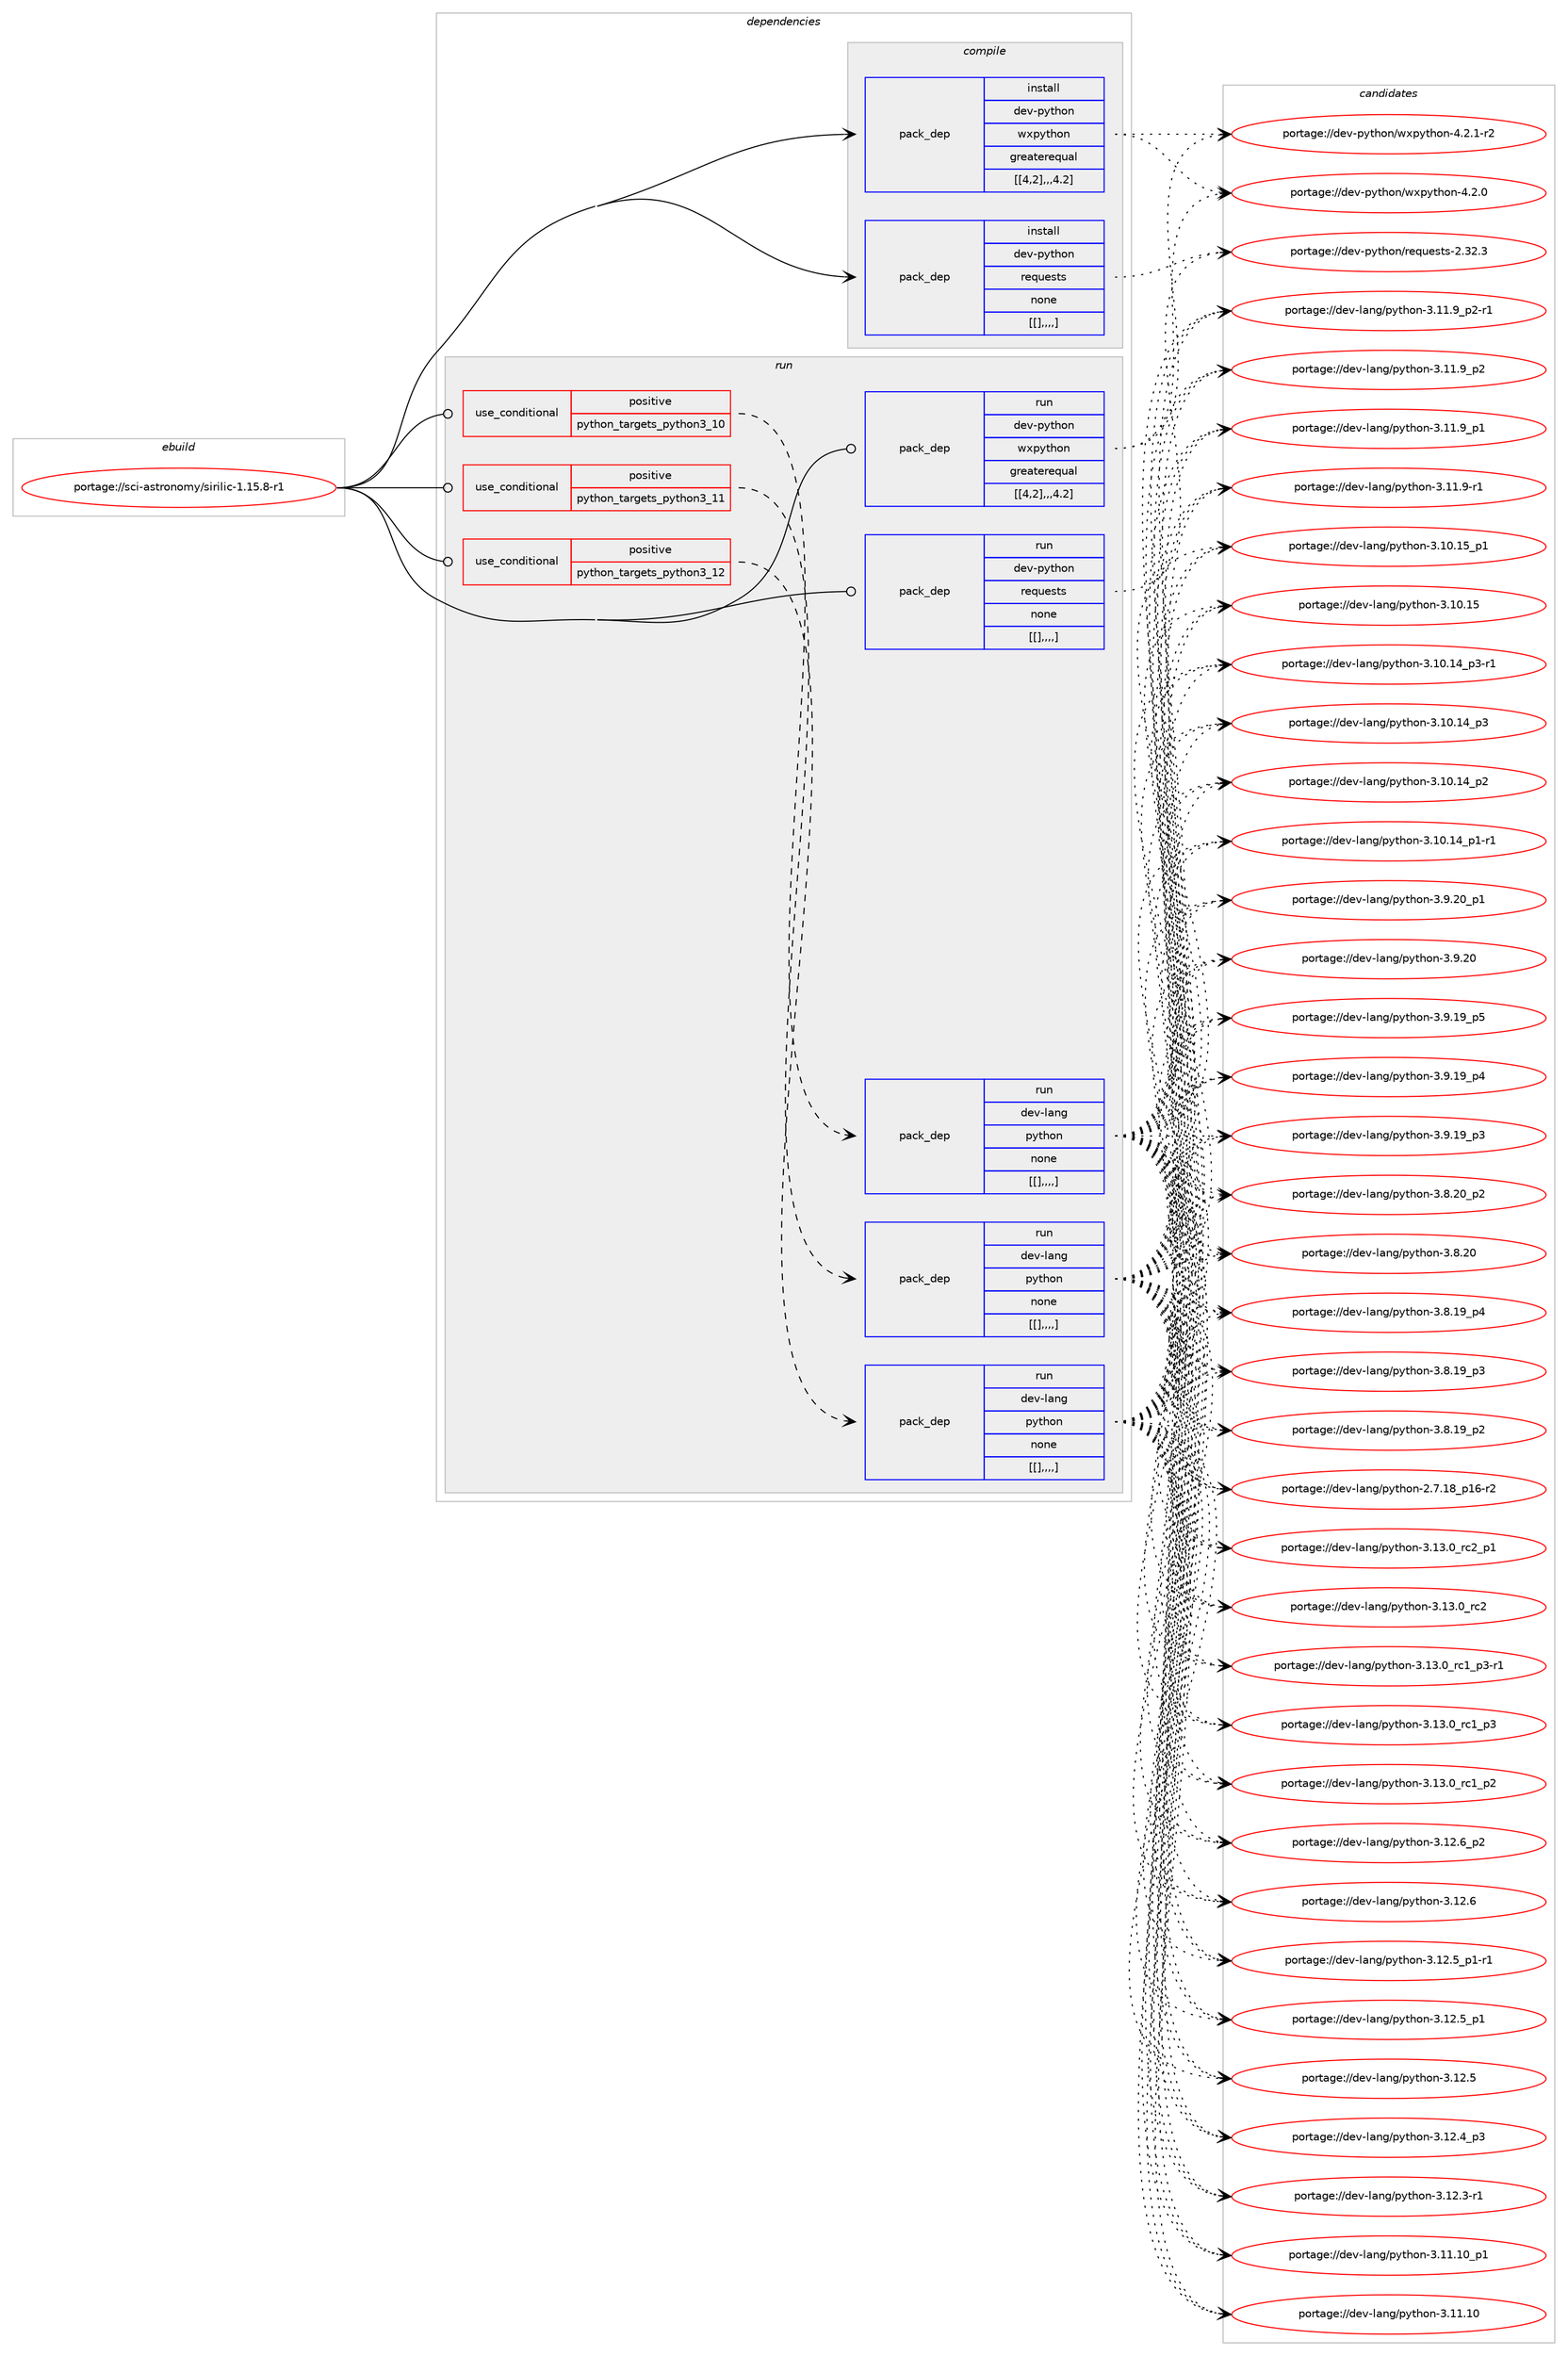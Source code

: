 digraph prolog {

# *************
# Graph options
# *************

newrank=true;
concentrate=true;
compound=true;
graph [rankdir=LR,fontname=Helvetica,fontsize=10,ranksep=1.5];#, ranksep=2.5, nodesep=0.2];
edge  [arrowhead=vee];
node  [fontname=Helvetica,fontsize=10];

# **********
# The ebuild
# **********

subgraph cluster_leftcol {
color=gray;
label=<<i>ebuild</i>>;
id [label="portage://sci-astronomy/sirilic-1.15.8-r1", color=red, width=4, href="../sci-astronomy/sirilic-1.15.8-r1.svg"];
}

# ****************
# The dependencies
# ****************

subgraph cluster_midcol {
color=gray;
label=<<i>dependencies</i>>;
subgraph cluster_compile {
fillcolor="#eeeeee";
style=filled;
label=<<i>compile</i>>;
subgraph pack291247 {
dependency401313 [label=<<TABLE BORDER="0" CELLBORDER="1" CELLSPACING="0" CELLPADDING="4" WIDTH="220"><TR><TD ROWSPAN="6" CELLPADDING="30">pack_dep</TD></TR><TR><TD WIDTH="110">install</TD></TR><TR><TD>dev-python</TD></TR><TR><TD>requests</TD></TR><TR><TD>none</TD></TR><TR><TD>[[],,,,]</TD></TR></TABLE>>, shape=none, color=blue];
}
id:e -> dependency401313:w [weight=20,style="solid",arrowhead="vee"];
subgraph pack291248 {
dependency401314 [label=<<TABLE BORDER="0" CELLBORDER="1" CELLSPACING="0" CELLPADDING="4" WIDTH="220"><TR><TD ROWSPAN="6" CELLPADDING="30">pack_dep</TD></TR><TR><TD WIDTH="110">install</TD></TR><TR><TD>dev-python</TD></TR><TR><TD>wxpython</TD></TR><TR><TD>greaterequal</TD></TR><TR><TD>[[4,2],,,4.2]</TD></TR></TABLE>>, shape=none, color=blue];
}
id:e -> dependency401314:w [weight=20,style="solid",arrowhead="vee"];
}
subgraph cluster_compileandrun {
fillcolor="#eeeeee";
style=filled;
label=<<i>compile and run</i>>;
}
subgraph cluster_run {
fillcolor="#eeeeee";
style=filled;
label=<<i>run</i>>;
subgraph cond107226 {
dependency401315 [label=<<TABLE BORDER="0" CELLBORDER="1" CELLSPACING="0" CELLPADDING="4"><TR><TD ROWSPAN="3" CELLPADDING="10">use_conditional</TD></TR><TR><TD>positive</TD></TR><TR><TD>python_targets_python3_10</TD></TR></TABLE>>, shape=none, color=red];
subgraph pack291249 {
dependency401316 [label=<<TABLE BORDER="0" CELLBORDER="1" CELLSPACING="0" CELLPADDING="4" WIDTH="220"><TR><TD ROWSPAN="6" CELLPADDING="30">pack_dep</TD></TR><TR><TD WIDTH="110">run</TD></TR><TR><TD>dev-lang</TD></TR><TR><TD>python</TD></TR><TR><TD>none</TD></TR><TR><TD>[[],,,,]</TD></TR></TABLE>>, shape=none, color=blue];
}
dependency401315:e -> dependency401316:w [weight=20,style="dashed",arrowhead="vee"];
}
id:e -> dependency401315:w [weight=20,style="solid",arrowhead="odot"];
subgraph cond107227 {
dependency401317 [label=<<TABLE BORDER="0" CELLBORDER="1" CELLSPACING="0" CELLPADDING="4"><TR><TD ROWSPAN="3" CELLPADDING="10">use_conditional</TD></TR><TR><TD>positive</TD></TR><TR><TD>python_targets_python3_11</TD></TR></TABLE>>, shape=none, color=red];
subgraph pack291250 {
dependency401318 [label=<<TABLE BORDER="0" CELLBORDER="1" CELLSPACING="0" CELLPADDING="4" WIDTH="220"><TR><TD ROWSPAN="6" CELLPADDING="30">pack_dep</TD></TR><TR><TD WIDTH="110">run</TD></TR><TR><TD>dev-lang</TD></TR><TR><TD>python</TD></TR><TR><TD>none</TD></TR><TR><TD>[[],,,,]</TD></TR></TABLE>>, shape=none, color=blue];
}
dependency401317:e -> dependency401318:w [weight=20,style="dashed",arrowhead="vee"];
}
id:e -> dependency401317:w [weight=20,style="solid",arrowhead="odot"];
subgraph cond107228 {
dependency401319 [label=<<TABLE BORDER="0" CELLBORDER="1" CELLSPACING="0" CELLPADDING="4"><TR><TD ROWSPAN="3" CELLPADDING="10">use_conditional</TD></TR><TR><TD>positive</TD></TR><TR><TD>python_targets_python3_12</TD></TR></TABLE>>, shape=none, color=red];
subgraph pack291251 {
dependency401320 [label=<<TABLE BORDER="0" CELLBORDER="1" CELLSPACING="0" CELLPADDING="4" WIDTH="220"><TR><TD ROWSPAN="6" CELLPADDING="30">pack_dep</TD></TR><TR><TD WIDTH="110">run</TD></TR><TR><TD>dev-lang</TD></TR><TR><TD>python</TD></TR><TR><TD>none</TD></TR><TR><TD>[[],,,,]</TD></TR></TABLE>>, shape=none, color=blue];
}
dependency401319:e -> dependency401320:w [weight=20,style="dashed",arrowhead="vee"];
}
id:e -> dependency401319:w [weight=20,style="solid",arrowhead="odot"];
subgraph pack291252 {
dependency401321 [label=<<TABLE BORDER="0" CELLBORDER="1" CELLSPACING="0" CELLPADDING="4" WIDTH="220"><TR><TD ROWSPAN="6" CELLPADDING="30">pack_dep</TD></TR><TR><TD WIDTH="110">run</TD></TR><TR><TD>dev-python</TD></TR><TR><TD>requests</TD></TR><TR><TD>none</TD></TR><TR><TD>[[],,,,]</TD></TR></TABLE>>, shape=none, color=blue];
}
id:e -> dependency401321:w [weight=20,style="solid",arrowhead="odot"];
subgraph pack291253 {
dependency401322 [label=<<TABLE BORDER="0" CELLBORDER="1" CELLSPACING="0" CELLPADDING="4" WIDTH="220"><TR><TD ROWSPAN="6" CELLPADDING="30">pack_dep</TD></TR><TR><TD WIDTH="110">run</TD></TR><TR><TD>dev-python</TD></TR><TR><TD>wxpython</TD></TR><TR><TD>greaterequal</TD></TR><TR><TD>[[4,2],,,4.2]</TD></TR></TABLE>>, shape=none, color=blue];
}
id:e -> dependency401322:w [weight=20,style="solid",arrowhead="odot"];
}
}

# **************
# The candidates
# **************

subgraph cluster_choices {
rank=same;
color=gray;
label=<<i>candidates</i>>;

subgraph choice291247 {
color=black;
nodesep=1;
choice100101118451121211161041111104711410111311710111511611545504651504651 [label="portage://dev-python/requests-2.32.3", color=red, width=4,href="../dev-python/requests-2.32.3.svg"];
dependency401313:e -> choice100101118451121211161041111104711410111311710111511611545504651504651:w [style=dotted,weight="100"];
}
subgraph choice291248 {
color=black;
nodesep=1;
choice10010111845112121116104111110471191201121211161041111104552465046494511450 [label="portage://dev-python/wxpython-4.2.1-r2", color=red, width=4,href="../dev-python/wxpython-4.2.1-r2.svg"];
choice1001011184511212111610411111047119120112121116104111110455246504648 [label="portage://dev-python/wxpython-4.2.0", color=red, width=4,href="../dev-python/wxpython-4.2.0.svg"];
dependency401314:e -> choice10010111845112121116104111110471191201121211161041111104552465046494511450:w [style=dotted,weight="100"];
dependency401314:e -> choice1001011184511212111610411111047119120112121116104111110455246504648:w [style=dotted,weight="100"];
}
subgraph choice291249 {
color=black;
nodesep=1;
choice100101118451089711010347112121116104111110455146495146489511499509511249 [label="portage://dev-lang/python-3.13.0_rc2_p1", color=red, width=4,href="../dev-lang/python-3.13.0_rc2_p1.svg"];
choice10010111845108971101034711212111610411111045514649514648951149950 [label="portage://dev-lang/python-3.13.0_rc2", color=red, width=4,href="../dev-lang/python-3.13.0_rc2.svg"];
choice1001011184510897110103471121211161041111104551464951464895114994995112514511449 [label="portage://dev-lang/python-3.13.0_rc1_p3-r1", color=red, width=4,href="../dev-lang/python-3.13.0_rc1_p3-r1.svg"];
choice100101118451089711010347112121116104111110455146495146489511499499511251 [label="portage://dev-lang/python-3.13.0_rc1_p3", color=red, width=4,href="../dev-lang/python-3.13.0_rc1_p3.svg"];
choice100101118451089711010347112121116104111110455146495146489511499499511250 [label="portage://dev-lang/python-3.13.0_rc1_p2", color=red, width=4,href="../dev-lang/python-3.13.0_rc1_p2.svg"];
choice100101118451089711010347112121116104111110455146495046549511250 [label="portage://dev-lang/python-3.12.6_p2", color=red, width=4,href="../dev-lang/python-3.12.6_p2.svg"];
choice10010111845108971101034711212111610411111045514649504654 [label="portage://dev-lang/python-3.12.6", color=red, width=4,href="../dev-lang/python-3.12.6.svg"];
choice1001011184510897110103471121211161041111104551464950465395112494511449 [label="portage://dev-lang/python-3.12.5_p1-r1", color=red, width=4,href="../dev-lang/python-3.12.5_p1-r1.svg"];
choice100101118451089711010347112121116104111110455146495046539511249 [label="portage://dev-lang/python-3.12.5_p1", color=red, width=4,href="../dev-lang/python-3.12.5_p1.svg"];
choice10010111845108971101034711212111610411111045514649504653 [label="portage://dev-lang/python-3.12.5", color=red, width=4,href="../dev-lang/python-3.12.5.svg"];
choice100101118451089711010347112121116104111110455146495046529511251 [label="portage://dev-lang/python-3.12.4_p3", color=red, width=4,href="../dev-lang/python-3.12.4_p3.svg"];
choice100101118451089711010347112121116104111110455146495046514511449 [label="portage://dev-lang/python-3.12.3-r1", color=red, width=4,href="../dev-lang/python-3.12.3-r1.svg"];
choice10010111845108971101034711212111610411111045514649494649489511249 [label="portage://dev-lang/python-3.11.10_p1", color=red, width=4,href="../dev-lang/python-3.11.10_p1.svg"];
choice1001011184510897110103471121211161041111104551464949464948 [label="portage://dev-lang/python-3.11.10", color=red, width=4,href="../dev-lang/python-3.11.10.svg"];
choice1001011184510897110103471121211161041111104551464949465795112504511449 [label="portage://dev-lang/python-3.11.9_p2-r1", color=red, width=4,href="../dev-lang/python-3.11.9_p2-r1.svg"];
choice100101118451089711010347112121116104111110455146494946579511250 [label="portage://dev-lang/python-3.11.9_p2", color=red, width=4,href="../dev-lang/python-3.11.9_p2.svg"];
choice100101118451089711010347112121116104111110455146494946579511249 [label="portage://dev-lang/python-3.11.9_p1", color=red, width=4,href="../dev-lang/python-3.11.9_p1.svg"];
choice100101118451089711010347112121116104111110455146494946574511449 [label="portage://dev-lang/python-3.11.9-r1", color=red, width=4,href="../dev-lang/python-3.11.9-r1.svg"];
choice10010111845108971101034711212111610411111045514649484649539511249 [label="portage://dev-lang/python-3.10.15_p1", color=red, width=4,href="../dev-lang/python-3.10.15_p1.svg"];
choice1001011184510897110103471121211161041111104551464948464953 [label="portage://dev-lang/python-3.10.15", color=red, width=4,href="../dev-lang/python-3.10.15.svg"];
choice100101118451089711010347112121116104111110455146494846495295112514511449 [label="portage://dev-lang/python-3.10.14_p3-r1", color=red, width=4,href="../dev-lang/python-3.10.14_p3-r1.svg"];
choice10010111845108971101034711212111610411111045514649484649529511251 [label="portage://dev-lang/python-3.10.14_p3", color=red, width=4,href="../dev-lang/python-3.10.14_p3.svg"];
choice10010111845108971101034711212111610411111045514649484649529511250 [label="portage://dev-lang/python-3.10.14_p2", color=red, width=4,href="../dev-lang/python-3.10.14_p2.svg"];
choice100101118451089711010347112121116104111110455146494846495295112494511449 [label="portage://dev-lang/python-3.10.14_p1-r1", color=red, width=4,href="../dev-lang/python-3.10.14_p1-r1.svg"];
choice100101118451089711010347112121116104111110455146574650489511249 [label="portage://dev-lang/python-3.9.20_p1", color=red, width=4,href="../dev-lang/python-3.9.20_p1.svg"];
choice10010111845108971101034711212111610411111045514657465048 [label="portage://dev-lang/python-3.9.20", color=red, width=4,href="../dev-lang/python-3.9.20.svg"];
choice100101118451089711010347112121116104111110455146574649579511253 [label="portage://dev-lang/python-3.9.19_p5", color=red, width=4,href="../dev-lang/python-3.9.19_p5.svg"];
choice100101118451089711010347112121116104111110455146574649579511252 [label="portage://dev-lang/python-3.9.19_p4", color=red, width=4,href="../dev-lang/python-3.9.19_p4.svg"];
choice100101118451089711010347112121116104111110455146574649579511251 [label="portage://dev-lang/python-3.9.19_p3", color=red, width=4,href="../dev-lang/python-3.9.19_p3.svg"];
choice100101118451089711010347112121116104111110455146564650489511250 [label="portage://dev-lang/python-3.8.20_p2", color=red, width=4,href="../dev-lang/python-3.8.20_p2.svg"];
choice10010111845108971101034711212111610411111045514656465048 [label="portage://dev-lang/python-3.8.20", color=red, width=4,href="../dev-lang/python-3.8.20.svg"];
choice100101118451089711010347112121116104111110455146564649579511252 [label="portage://dev-lang/python-3.8.19_p4", color=red, width=4,href="../dev-lang/python-3.8.19_p4.svg"];
choice100101118451089711010347112121116104111110455146564649579511251 [label="portage://dev-lang/python-3.8.19_p3", color=red, width=4,href="../dev-lang/python-3.8.19_p3.svg"];
choice100101118451089711010347112121116104111110455146564649579511250 [label="portage://dev-lang/python-3.8.19_p2", color=red, width=4,href="../dev-lang/python-3.8.19_p2.svg"];
choice100101118451089711010347112121116104111110455046554649569511249544511450 [label="portage://dev-lang/python-2.7.18_p16-r2", color=red, width=4,href="../dev-lang/python-2.7.18_p16-r2.svg"];
dependency401316:e -> choice100101118451089711010347112121116104111110455146495146489511499509511249:w [style=dotted,weight="100"];
dependency401316:e -> choice10010111845108971101034711212111610411111045514649514648951149950:w [style=dotted,weight="100"];
dependency401316:e -> choice1001011184510897110103471121211161041111104551464951464895114994995112514511449:w [style=dotted,weight="100"];
dependency401316:e -> choice100101118451089711010347112121116104111110455146495146489511499499511251:w [style=dotted,weight="100"];
dependency401316:e -> choice100101118451089711010347112121116104111110455146495146489511499499511250:w [style=dotted,weight="100"];
dependency401316:e -> choice100101118451089711010347112121116104111110455146495046549511250:w [style=dotted,weight="100"];
dependency401316:e -> choice10010111845108971101034711212111610411111045514649504654:w [style=dotted,weight="100"];
dependency401316:e -> choice1001011184510897110103471121211161041111104551464950465395112494511449:w [style=dotted,weight="100"];
dependency401316:e -> choice100101118451089711010347112121116104111110455146495046539511249:w [style=dotted,weight="100"];
dependency401316:e -> choice10010111845108971101034711212111610411111045514649504653:w [style=dotted,weight="100"];
dependency401316:e -> choice100101118451089711010347112121116104111110455146495046529511251:w [style=dotted,weight="100"];
dependency401316:e -> choice100101118451089711010347112121116104111110455146495046514511449:w [style=dotted,weight="100"];
dependency401316:e -> choice10010111845108971101034711212111610411111045514649494649489511249:w [style=dotted,weight="100"];
dependency401316:e -> choice1001011184510897110103471121211161041111104551464949464948:w [style=dotted,weight="100"];
dependency401316:e -> choice1001011184510897110103471121211161041111104551464949465795112504511449:w [style=dotted,weight="100"];
dependency401316:e -> choice100101118451089711010347112121116104111110455146494946579511250:w [style=dotted,weight="100"];
dependency401316:e -> choice100101118451089711010347112121116104111110455146494946579511249:w [style=dotted,weight="100"];
dependency401316:e -> choice100101118451089711010347112121116104111110455146494946574511449:w [style=dotted,weight="100"];
dependency401316:e -> choice10010111845108971101034711212111610411111045514649484649539511249:w [style=dotted,weight="100"];
dependency401316:e -> choice1001011184510897110103471121211161041111104551464948464953:w [style=dotted,weight="100"];
dependency401316:e -> choice100101118451089711010347112121116104111110455146494846495295112514511449:w [style=dotted,weight="100"];
dependency401316:e -> choice10010111845108971101034711212111610411111045514649484649529511251:w [style=dotted,weight="100"];
dependency401316:e -> choice10010111845108971101034711212111610411111045514649484649529511250:w [style=dotted,weight="100"];
dependency401316:e -> choice100101118451089711010347112121116104111110455146494846495295112494511449:w [style=dotted,weight="100"];
dependency401316:e -> choice100101118451089711010347112121116104111110455146574650489511249:w [style=dotted,weight="100"];
dependency401316:e -> choice10010111845108971101034711212111610411111045514657465048:w [style=dotted,weight="100"];
dependency401316:e -> choice100101118451089711010347112121116104111110455146574649579511253:w [style=dotted,weight="100"];
dependency401316:e -> choice100101118451089711010347112121116104111110455146574649579511252:w [style=dotted,weight="100"];
dependency401316:e -> choice100101118451089711010347112121116104111110455146574649579511251:w [style=dotted,weight="100"];
dependency401316:e -> choice100101118451089711010347112121116104111110455146564650489511250:w [style=dotted,weight="100"];
dependency401316:e -> choice10010111845108971101034711212111610411111045514656465048:w [style=dotted,weight="100"];
dependency401316:e -> choice100101118451089711010347112121116104111110455146564649579511252:w [style=dotted,weight="100"];
dependency401316:e -> choice100101118451089711010347112121116104111110455146564649579511251:w [style=dotted,weight="100"];
dependency401316:e -> choice100101118451089711010347112121116104111110455146564649579511250:w [style=dotted,weight="100"];
dependency401316:e -> choice100101118451089711010347112121116104111110455046554649569511249544511450:w [style=dotted,weight="100"];
}
subgraph choice291250 {
color=black;
nodesep=1;
choice100101118451089711010347112121116104111110455146495146489511499509511249 [label="portage://dev-lang/python-3.13.0_rc2_p1", color=red, width=4,href="../dev-lang/python-3.13.0_rc2_p1.svg"];
choice10010111845108971101034711212111610411111045514649514648951149950 [label="portage://dev-lang/python-3.13.0_rc2", color=red, width=4,href="../dev-lang/python-3.13.0_rc2.svg"];
choice1001011184510897110103471121211161041111104551464951464895114994995112514511449 [label="portage://dev-lang/python-3.13.0_rc1_p3-r1", color=red, width=4,href="../dev-lang/python-3.13.0_rc1_p3-r1.svg"];
choice100101118451089711010347112121116104111110455146495146489511499499511251 [label="portage://dev-lang/python-3.13.0_rc1_p3", color=red, width=4,href="../dev-lang/python-3.13.0_rc1_p3.svg"];
choice100101118451089711010347112121116104111110455146495146489511499499511250 [label="portage://dev-lang/python-3.13.0_rc1_p2", color=red, width=4,href="../dev-lang/python-3.13.0_rc1_p2.svg"];
choice100101118451089711010347112121116104111110455146495046549511250 [label="portage://dev-lang/python-3.12.6_p2", color=red, width=4,href="../dev-lang/python-3.12.6_p2.svg"];
choice10010111845108971101034711212111610411111045514649504654 [label="portage://dev-lang/python-3.12.6", color=red, width=4,href="../dev-lang/python-3.12.6.svg"];
choice1001011184510897110103471121211161041111104551464950465395112494511449 [label="portage://dev-lang/python-3.12.5_p1-r1", color=red, width=4,href="../dev-lang/python-3.12.5_p1-r1.svg"];
choice100101118451089711010347112121116104111110455146495046539511249 [label="portage://dev-lang/python-3.12.5_p1", color=red, width=4,href="../dev-lang/python-3.12.5_p1.svg"];
choice10010111845108971101034711212111610411111045514649504653 [label="portage://dev-lang/python-3.12.5", color=red, width=4,href="../dev-lang/python-3.12.5.svg"];
choice100101118451089711010347112121116104111110455146495046529511251 [label="portage://dev-lang/python-3.12.4_p3", color=red, width=4,href="../dev-lang/python-3.12.4_p3.svg"];
choice100101118451089711010347112121116104111110455146495046514511449 [label="portage://dev-lang/python-3.12.3-r1", color=red, width=4,href="../dev-lang/python-3.12.3-r1.svg"];
choice10010111845108971101034711212111610411111045514649494649489511249 [label="portage://dev-lang/python-3.11.10_p1", color=red, width=4,href="../dev-lang/python-3.11.10_p1.svg"];
choice1001011184510897110103471121211161041111104551464949464948 [label="portage://dev-lang/python-3.11.10", color=red, width=4,href="../dev-lang/python-3.11.10.svg"];
choice1001011184510897110103471121211161041111104551464949465795112504511449 [label="portage://dev-lang/python-3.11.9_p2-r1", color=red, width=4,href="../dev-lang/python-3.11.9_p2-r1.svg"];
choice100101118451089711010347112121116104111110455146494946579511250 [label="portage://dev-lang/python-3.11.9_p2", color=red, width=4,href="../dev-lang/python-3.11.9_p2.svg"];
choice100101118451089711010347112121116104111110455146494946579511249 [label="portage://dev-lang/python-3.11.9_p1", color=red, width=4,href="../dev-lang/python-3.11.9_p1.svg"];
choice100101118451089711010347112121116104111110455146494946574511449 [label="portage://dev-lang/python-3.11.9-r1", color=red, width=4,href="../dev-lang/python-3.11.9-r1.svg"];
choice10010111845108971101034711212111610411111045514649484649539511249 [label="portage://dev-lang/python-3.10.15_p1", color=red, width=4,href="../dev-lang/python-3.10.15_p1.svg"];
choice1001011184510897110103471121211161041111104551464948464953 [label="portage://dev-lang/python-3.10.15", color=red, width=4,href="../dev-lang/python-3.10.15.svg"];
choice100101118451089711010347112121116104111110455146494846495295112514511449 [label="portage://dev-lang/python-3.10.14_p3-r1", color=red, width=4,href="../dev-lang/python-3.10.14_p3-r1.svg"];
choice10010111845108971101034711212111610411111045514649484649529511251 [label="portage://dev-lang/python-3.10.14_p3", color=red, width=4,href="../dev-lang/python-3.10.14_p3.svg"];
choice10010111845108971101034711212111610411111045514649484649529511250 [label="portage://dev-lang/python-3.10.14_p2", color=red, width=4,href="../dev-lang/python-3.10.14_p2.svg"];
choice100101118451089711010347112121116104111110455146494846495295112494511449 [label="portage://dev-lang/python-3.10.14_p1-r1", color=red, width=4,href="../dev-lang/python-3.10.14_p1-r1.svg"];
choice100101118451089711010347112121116104111110455146574650489511249 [label="portage://dev-lang/python-3.9.20_p1", color=red, width=4,href="../dev-lang/python-3.9.20_p1.svg"];
choice10010111845108971101034711212111610411111045514657465048 [label="portage://dev-lang/python-3.9.20", color=red, width=4,href="../dev-lang/python-3.9.20.svg"];
choice100101118451089711010347112121116104111110455146574649579511253 [label="portage://dev-lang/python-3.9.19_p5", color=red, width=4,href="../dev-lang/python-3.9.19_p5.svg"];
choice100101118451089711010347112121116104111110455146574649579511252 [label="portage://dev-lang/python-3.9.19_p4", color=red, width=4,href="../dev-lang/python-3.9.19_p4.svg"];
choice100101118451089711010347112121116104111110455146574649579511251 [label="portage://dev-lang/python-3.9.19_p3", color=red, width=4,href="../dev-lang/python-3.9.19_p3.svg"];
choice100101118451089711010347112121116104111110455146564650489511250 [label="portage://dev-lang/python-3.8.20_p2", color=red, width=4,href="../dev-lang/python-3.8.20_p2.svg"];
choice10010111845108971101034711212111610411111045514656465048 [label="portage://dev-lang/python-3.8.20", color=red, width=4,href="../dev-lang/python-3.8.20.svg"];
choice100101118451089711010347112121116104111110455146564649579511252 [label="portage://dev-lang/python-3.8.19_p4", color=red, width=4,href="../dev-lang/python-3.8.19_p4.svg"];
choice100101118451089711010347112121116104111110455146564649579511251 [label="portage://dev-lang/python-3.8.19_p3", color=red, width=4,href="../dev-lang/python-3.8.19_p3.svg"];
choice100101118451089711010347112121116104111110455146564649579511250 [label="portage://dev-lang/python-3.8.19_p2", color=red, width=4,href="../dev-lang/python-3.8.19_p2.svg"];
choice100101118451089711010347112121116104111110455046554649569511249544511450 [label="portage://dev-lang/python-2.7.18_p16-r2", color=red, width=4,href="../dev-lang/python-2.7.18_p16-r2.svg"];
dependency401318:e -> choice100101118451089711010347112121116104111110455146495146489511499509511249:w [style=dotted,weight="100"];
dependency401318:e -> choice10010111845108971101034711212111610411111045514649514648951149950:w [style=dotted,weight="100"];
dependency401318:e -> choice1001011184510897110103471121211161041111104551464951464895114994995112514511449:w [style=dotted,weight="100"];
dependency401318:e -> choice100101118451089711010347112121116104111110455146495146489511499499511251:w [style=dotted,weight="100"];
dependency401318:e -> choice100101118451089711010347112121116104111110455146495146489511499499511250:w [style=dotted,weight="100"];
dependency401318:e -> choice100101118451089711010347112121116104111110455146495046549511250:w [style=dotted,weight="100"];
dependency401318:e -> choice10010111845108971101034711212111610411111045514649504654:w [style=dotted,weight="100"];
dependency401318:e -> choice1001011184510897110103471121211161041111104551464950465395112494511449:w [style=dotted,weight="100"];
dependency401318:e -> choice100101118451089711010347112121116104111110455146495046539511249:w [style=dotted,weight="100"];
dependency401318:e -> choice10010111845108971101034711212111610411111045514649504653:w [style=dotted,weight="100"];
dependency401318:e -> choice100101118451089711010347112121116104111110455146495046529511251:w [style=dotted,weight="100"];
dependency401318:e -> choice100101118451089711010347112121116104111110455146495046514511449:w [style=dotted,weight="100"];
dependency401318:e -> choice10010111845108971101034711212111610411111045514649494649489511249:w [style=dotted,weight="100"];
dependency401318:e -> choice1001011184510897110103471121211161041111104551464949464948:w [style=dotted,weight="100"];
dependency401318:e -> choice1001011184510897110103471121211161041111104551464949465795112504511449:w [style=dotted,weight="100"];
dependency401318:e -> choice100101118451089711010347112121116104111110455146494946579511250:w [style=dotted,weight="100"];
dependency401318:e -> choice100101118451089711010347112121116104111110455146494946579511249:w [style=dotted,weight="100"];
dependency401318:e -> choice100101118451089711010347112121116104111110455146494946574511449:w [style=dotted,weight="100"];
dependency401318:e -> choice10010111845108971101034711212111610411111045514649484649539511249:w [style=dotted,weight="100"];
dependency401318:e -> choice1001011184510897110103471121211161041111104551464948464953:w [style=dotted,weight="100"];
dependency401318:e -> choice100101118451089711010347112121116104111110455146494846495295112514511449:w [style=dotted,weight="100"];
dependency401318:e -> choice10010111845108971101034711212111610411111045514649484649529511251:w [style=dotted,weight="100"];
dependency401318:e -> choice10010111845108971101034711212111610411111045514649484649529511250:w [style=dotted,weight="100"];
dependency401318:e -> choice100101118451089711010347112121116104111110455146494846495295112494511449:w [style=dotted,weight="100"];
dependency401318:e -> choice100101118451089711010347112121116104111110455146574650489511249:w [style=dotted,weight="100"];
dependency401318:e -> choice10010111845108971101034711212111610411111045514657465048:w [style=dotted,weight="100"];
dependency401318:e -> choice100101118451089711010347112121116104111110455146574649579511253:w [style=dotted,weight="100"];
dependency401318:e -> choice100101118451089711010347112121116104111110455146574649579511252:w [style=dotted,weight="100"];
dependency401318:e -> choice100101118451089711010347112121116104111110455146574649579511251:w [style=dotted,weight="100"];
dependency401318:e -> choice100101118451089711010347112121116104111110455146564650489511250:w [style=dotted,weight="100"];
dependency401318:e -> choice10010111845108971101034711212111610411111045514656465048:w [style=dotted,weight="100"];
dependency401318:e -> choice100101118451089711010347112121116104111110455146564649579511252:w [style=dotted,weight="100"];
dependency401318:e -> choice100101118451089711010347112121116104111110455146564649579511251:w [style=dotted,weight="100"];
dependency401318:e -> choice100101118451089711010347112121116104111110455146564649579511250:w [style=dotted,weight="100"];
dependency401318:e -> choice100101118451089711010347112121116104111110455046554649569511249544511450:w [style=dotted,weight="100"];
}
subgraph choice291251 {
color=black;
nodesep=1;
choice100101118451089711010347112121116104111110455146495146489511499509511249 [label="portage://dev-lang/python-3.13.0_rc2_p1", color=red, width=4,href="../dev-lang/python-3.13.0_rc2_p1.svg"];
choice10010111845108971101034711212111610411111045514649514648951149950 [label="portage://dev-lang/python-3.13.0_rc2", color=red, width=4,href="../dev-lang/python-3.13.0_rc2.svg"];
choice1001011184510897110103471121211161041111104551464951464895114994995112514511449 [label="portage://dev-lang/python-3.13.0_rc1_p3-r1", color=red, width=4,href="../dev-lang/python-3.13.0_rc1_p3-r1.svg"];
choice100101118451089711010347112121116104111110455146495146489511499499511251 [label="portage://dev-lang/python-3.13.0_rc1_p3", color=red, width=4,href="../dev-lang/python-3.13.0_rc1_p3.svg"];
choice100101118451089711010347112121116104111110455146495146489511499499511250 [label="portage://dev-lang/python-3.13.0_rc1_p2", color=red, width=4,href="../dev-lang/python-3.13.0_rc1_p2.svg"];
choice100101118451089711010347112121116104111110455146495046549511250 [label="portage://dev-lang/python-3.12.6_p2", color=red, width=4,href="../dev-lang/python-3.12.6_p2.svg"];
choice10010111845108971101034711212111610411111045514649504654 [label="portage://dev-lang/python-3.12.6", color=red, width=4,href="../dev-lang/python-3.12.6.svg"];
choice1001011184510897110103471121211161041111104551464950465395112494511449 [label="portage://dev-lang/python-3.12.5_p1-r1", color=red, width=4,href="../dev-lang/python-3.12.5_p1-r1.svg"];
choice100101118451089711010347112121116104111110455146495046539511249 [label="portage://dev-lang/python-3.12.5_p1", color=red, width=4,href="../dev-lang/python-3.12.5_p1.svg"];
choice10010111845108971101034711212111610411111045514649504653 [label="portage://dev-lang/python-3.12.5", color=red, width=4,href="../dev-lang/python-3.12.5.svg"];
choice100101118451089711010347112121116104111110455146495046529511251 [label="portage://dev-lang/python-3.12.4_p3", color=red, width=4,href="../dev-lang/python-3.12.4_p3.svg"];
choice100101118451089711010347112121116104111110455146495046514511449 [label="portage://dev-lang/python-3.12.3-r1", color=red, width=4,href="../dev-lang/python-3.12.3-r1.svg"];
choice10010111845108971101034711212111610411111045514649494649489511249 [label="portage://dev-lang/python-3.11.10_p1", color=red, width=4,href="../dev-lang/python-3.11.10_p1.svg"];
choice1001011184510897110103471121211161041111104551464949464948 [label="portage://dev-lang/python-3.11.10", color=red, width=4,href="../dev-lang/python-3.11.10.svg"];
choice1001011184510897110103471121211161041111104551464949465795112504511449 [label="portage://dev-lang/python-3.11.9_p2-r1", color=red, width=4,href="../dev-lang/python-3.11.9_p2-r1.svg"];
choice100101118451089711010347112121116104111110455146494946579511250 [label="portage://dev-lang/python-3.11.9_p2", color=red, width=4,href="../dev-lang/python-3.11.9_p2.svg"];
choice100101118451089711010347112121116104111110455146494946579511249 [label="portage://dev-lang/python-3.11.9_p1", color=red, width=4,href="../dev-lang/python-3.11.9_p1.svg"];
choice100101118451089711010347112121116104111110455146494946574511449 [label="portage://dev-lang/python-3.11.9-r1", color=red, width=4,href="../dev-lang/python-3.11.9-r1.svg"];
choice10010111845108971101034711212111610411111045514649484649539511249 [label="portage://dev-lang/python-3.10.15_p1", color=red, width=4,href="../dev-lang/python-3.10.15_p1.svg"];
choice1001011184510897110103471121211161041111104551464948464953 [label="portage://dev-lang/python-3.10.15", color=red, width=4,href="../dev-lang/python-3.10.15.svg"];
choice100101118451089711010347112121116104111110455146494846495295112514511449 [label="portage://dev-lang/python-3.10.14_p3-r1", color=red, width=4,href="../dev-lang/python-3.10.14_p3-r1.svg"];
choice10010111845108971101034711212111610411111045514649484649529511251 [label="portage://dev-lang/python-3.10.14_p3", color=red, width=4,href="../dev-lang/python-3.10.14_p3.svg"];
choice10010111845108971101034711212111610411111045514649484649529511250 [label="portage://dev-lang/python-3.10.14_p2", color=red, width=4,href="../dev-lang/python-3.10.14_p2.svg"];
choice100101118451089711010347112121116104111110455146494846495295112494511449 [label="portage://dev-lang/python-3.10.14_p1-r1", color=red, width=4,href="../dev-lang/python-3.10.14_p1-r1.svg"];
choice100101118451089711010347112121116104111110455146574650489511249 [label="portage://dev-lang/python-3.9.20_p1", color=red, width=4,href="../dev-lang/python-3.9.20_p1.svg"];
choice10010111845108971101034711212111610411111045514657465048 [label="portage://dev-lang/python-3.9.20", color=red, width=4,href="../dev-lang/python-3.9.20.svg"];
choice100101118451089711010347112121116104111110455146574649579511253 [label="portage://dev-lang/python-3.9.19_p5", color=red, width=4,href="../dev-lang/python-3.9.19_p5.svg"];
choice100101118451089711010347112121116104111110455146574649579511252 [label="portage://dev-lang/python-3.9.19_p4", color=red, width=4,href="../dev-lang/python-3.9.19_p4.svg"];
choice100101118451089711010347112121116104111110455146574649579511251 [label="portage://dev-lang/python-3.9.19_p3", color=red, width=4,href="../dev-lang/python-3.9.19_p3.svg"];
choice100101118451089711010347112121116104111110455146564650489511250 [label="portage://dev-lang/python-3.8.20_p2", color=red, width=4,href="../dev-lang/python-3.8.20_p2.svg"];
choice10010111845108971101034711212111610411111045514656465048 [label="portage://dev-lang/python-3.8.20", color=red, width=4,href="../dev-lang/python-3.8.20.svg"];
choice100101118451089711010347112121116104111110455146564649579511252 [label="portage://dev-lang/python-3.8.19_p4", color=red, width=4,href="../dev-lang/python-3.8.19_p4.svg"];
choice100101118451089711010347112121116104111110455146564649579511251 [label="portage://dev-lang/python-3.8.19_p3", color=red, width=4,href="../dev-lang/python-3.8.19_p3.svg"];
choice100101118451089711010347112121116104111110455146564649579511250 [label="portage://dev-lang/python-3.8.19_p2", color=red, width=4,href="../dev-lang/python-3.8.19_p2.svg"];
choice100101118451089711010347112121116104111110455046554649569511249544511450 [label="portage://dev-lang/python-2.7.18_p16-r2", color=red, width=4,href="../dev-lang/python-2.7.18_p16-r2.svg"];
dependency401320:e -> choice100101118451089711010347112121116104111110455146495146489511499509511249:w [style=dotted,weight="100"];
dependency401320:e -> choice10010111845108971101034711212111610411111045514649514648951149950:w [style=dotted,weight="100"];
dependency401320:e -> choice1001011184510897110103471121211161041111104551464951464895114994995112514511449:w [style=dotted,weight="100"];
dependency401320:e -> choice100101118451089711010347112121116104111110455146495146489511499499511251:w [style=dotted,weight="100"];
dependency401320:e -> choice100101118451089711010347112121116104111110455146495146489511499499511250:w [style=dotted,weight="100"];
dependency401320:e -> choice100101118451089711010347112121116104111110455146495046549511250:w [style=dotted,weight="100"];
dependency401320:e -> choice10010111845108971101034711212111610411111045514649504654:w [style=dotted,weight="100"];
dependency401320:e -> choice1001011184510897110103471121211161041111104551464950465395112494511449:w [style=dotted,weight="100"];
dependency401320:e -> choice100101118451089711010347112121116104111110455146495046539511249:w [style=dotted,weight="100"];
dependency401320:e -> choice10010111845108971101034711212111610411111045514649504653:w [style=dotted,weight="100"];
dependency401320:e -> choice100101118451089711010347112121116104111110455146495046529511251:w [style=dotted,weight="100"];
dependency401320:e -> choice100101118451089711010347112121116104111110455146495046514511449:w [style=dotted,weight="100"];
dependency401320:e -> choice10010111845108971101034711212111610411111045514649494649489511249:w [style=dotted,weight="100"];
dependency401320:e -> choice1001011184510897110103471121211161041111104551464949464948:w [style=dotted,weight="100"];
dependency401320:e -> choice1001011184510897110103471121211161041111104551464949465795112504511449:w [style=dotted,weight="100"];
dependency401320:e -> choice100101118451089711010347112121116104111110455146494946579511250:w [style=dotted,weight="100"];
dependency401320:e -> choice100101118451089711010347112121116104111110455146494946579511249:w [style=dotted,weight="100"];
dependency401320:e -> choice100101118451089711010347112121116104111110455146494946574511449:w [style=dotted,weight="100"];
dependency401320:e -> choice10010111845108971101034711212111610411111045514649484649539511249:w [style=dotted,weight="100"];
dependency401320:e -> choice1001011184510897110103471121211161041111104551464948464953:w [style=dotted,weight="100"];
dependency401320:e -> choice100101118451089711010347112121116104111110455146494846495295112514511449:w [style=dotted,weight="100"];
dependency401320:e -> choice10010111845108971101034711212111610411111045514649484649529511251:w [style=dotted,weight="100"];
dependency401320:e -> choice10010111845108971101034711212111610411111045514649484649529511250:w [style=dotted,weight="100"];
dependency401320:e -> choice100101118451089711010347112121116104111110455146494846495295112494511449:w [style=dotted,weight="100"];
dependency401320:e -> choice100101118451089711010347112121116104111110455146574650489511249:w [style=dotted,weight="100"];
dependency401320:e -> choice10010111845108971101034711212111610411111045514657465048:w [style=dotted,weight="100"];
dependency401320:e -> choice100101118451089711010347112121116104111110455146574649579511253:w [style=dotted,weight="100"];
dependency401320:e -> choice100101118451089711010347112121116104111110455146574649579511252:w [style=dotted,weight="100"];
dependency401320:e -> choice100101118451089711010347112121116104111110455146574649579511251:w [style=dotted,weight="100"];
dependency401320:e -> choice100101118451089711010347112121116104111110455146564650489511250:w [style=dotted,weight="100"];
dependency401320:e -> choice10010111845108971101034711212111610411111045514656465048:w [style=dotted,weight="100"];
dependency401320:e -> choice100101118451089711010347112121116104111110455146564649579511252:w [style=dotted,weight="100"];
dependency401320:e -> choice100101118451089711010347112121116104111110455146564649579511251:w [style=dotted,weight="100"];
dependency401320:e -> choice100101118451089711010347112121116104111110455146564649579511250:w [style=dotted,weight="100"];
dependency401320:e -> choice100101118451089711010347112121116104111110455046554649569511249544511450:w [style=dotted,weight="100"];
}
subgraph choice291252 {
color=black;
nodesep=1;
choice100101118451121211161041111104711410111311710111511611545504651504651 [label="portage://dev-python/requests-2.32.3", color=red, width=4,href="../dev-python/requests-2.32.3.svg"];
dependency401321:e -> choice100101118451121211161041111104711410111311710111511611545504651504651:w [style=dotted,weight="100"];
}
subgraph choice291253 {
color=black;
nodesep=1;
choice10010111845112121116104111110471191201121211161041111104552465046494511450 [label="portage://dev-python/wxpython-4.2.1-r2", color=red, width=4,href="../dev-python/wxpython-4.2.1-r2.svg"];
choice1001011184511212111610411111047119120112121116104111110455246504648 [label="portage://dev-python/wxpython-4.2.0", color=red, width=4,href="../dev-python/wxpython-4.2.0.svg"];
dependency401322:e -> choice10010111845112121116104111110471191201121211161041111104552465046494511450:w [style=dotted,weight="100"];
dependency401322:e -> choice1001011184511212111610411111047119120112121116104111110455246504648:w [style=dotted,weight="100"];
}
}

}
